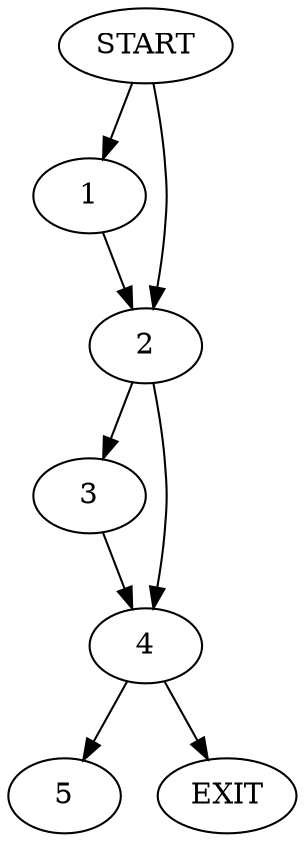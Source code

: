 digraph { 
0 [label="START"];
1;
2;
3;
4;
5;
6[label="EXIT"];
0 -> 1;
0 -> 2;
1 -> 2;
2 -> 3;
2 -> 4;
3 -> 4;
4 -> 6;
4 -> 5;
}